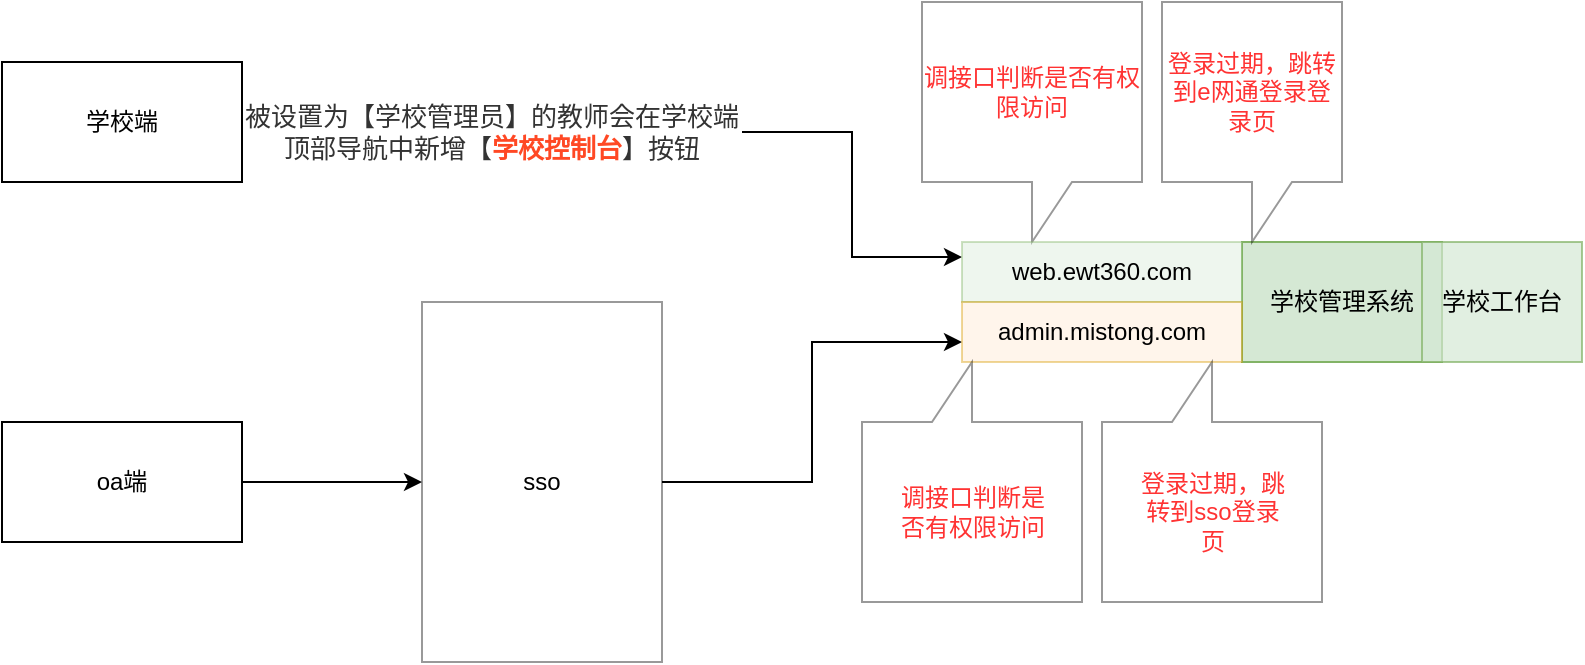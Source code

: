 <mxfile version="15.7.3" type="github">
  <diagram id="dv2QtuWtAXCM198p0LFP" name="Page-1">
    <mxGraphModel dx="1038" dy="579" grid="1" gridSize="10" guides="1" tooltips="1" connect="1" arrows="1" fold="1" page="1" pageScale="1" pageWidth="827" pageHeight="1169" math="0" shadow="0">
      <root>
        <mxCell id="0" />
        <mxCell id="1" parent="0" />
        <mxCell id="evyOM6vPQMrZivS5_X6k-1" value="学校端" style="rounded=0;whiteSpace=wrap;html=1;" parent="1" vertex="1">
          <mxGeometry x="20" y="150" width="120" height="60" as="geometry" />
        </mxCell>
        <mxCell id="zaQ5jrOaa6_SoWPFSIVf-4" style="edgeStyle=orthogonalEdgeStyle;rounded=0;orthogonalLoop=1;jettySize=auto;html=1;entryX=0;entryY=0.5;entryDx=0;entryDy=0;" edge="1" parent="1" source="evyOM6vPQMrZivS5_X6k-2" target="evyOM6vPQMrZivS5_X6k-21">
          <mxGeometry relative="1" as="geometry" />
        </mxCell>
        <mxCell id="evyOM6vPQMrZivS5_X6k-2" value="oa端" style="rounded=0;whiteSpace=wrap;html=1;" parent="1" vertex="1">
          <mxGeometry x="20" y="330" width="120" height="60" as="geometry" />
        </mxCell>
        <mxCell id="evyOM6vPQMrZivS5_X6k-11" style="edgeStyle=orthogonalEdgeStyle;rounded=0;orthogonalLoop=1;jettySize=auto;html=1;entryX=0;entryY=0.25;entryDx=0;entryDy=0;" parent="1" source="evyOM6vPQMrZivS5_X6k-6" target="evyOM6vPQMrZivS5_X6k-29" edge="1">
          <mxGeometry relative="1" as="geometry">
            <mxPoint x="414" y="185" as="targetPoint" />
          </mxGeometry>
        </mxCell>
        <mxCell id="evyOM6vPQMrZivS5_X6k-6" value="&lt;span style=&quot;font-size: 13px ; text-align: left&quot;&gt;&lt;font color=&quot;#333333&quot;&gt;被设置为【学校管理员】的教师会在学校端顶部导航中新增【&lt;/font&gt;&lt;b&gt;&lt;font color=&quot;#ff4824&quot;&gt;学校控制台&lt;/font&gt;&lt;/b&gt;&lt;font color=&quot;#333333&quot;&gt;】按钮&lt;/font&gt;&lt;/span&gt;" style="text;html=1;strokeColor=none;fillColor=none;align=center;verticalAlign=middle;whiteSpace=wrap;rounded=0;" parent="1" vertex="1">
          <mxGeometry x="140" y="180" width="250" height="10" as="geometry" />
        </mxCell>
        <mxCell id="evyOM6vPQMrZivS5_X6k-4" value="学校管理系统" style="rounded=0;whiteSpace=wrap;html=1;fillColor=#d5e8d4;strokeColor=#82b366;" parent="1" vertex="1">
          <mxGeometry x="640" y="240" width="100" height="60" as="geometry" />
        </mxCell>
        <mxCell id="evyOM6vPQMrZivS5_X6k-15" value="&lt;span style=&quot;color: rgb(255 , 51 , 51)&quot;&gt;调接口判断是否有权限访问&lt;/span&gt;" style="shape=callout;whiteSpace=wrap;html=1;perimeter=calloutPerimeter;opacity=40;" parent="1" vertex="1">
          <mxGeometry x="480" y="120" width="110" height="120" as="geometry" />
        </mxCell>
        <mxCell id="evyOM6vPQMrZivS5_X6k-23" style="edgeStyle=orthogonalEdgeStyle;rounded=0;orthogonalLoop=1;jettySize=auto;html=1;entryX=0;entryY=0.667;entryDx=0;entryDy=0;entryPerimeter=0;" parent="1" source="evyOM6vPQMrZivS5_X6k-21" target="evyOM6vPQMrZivS5_X6k-30" edge="1">
          <mxGeometry relative="1" as="geometry">
            <mxPoint x="414" y="360" as="targetPoint" />
          </mxGeometry>
        </mxCell>
        <mxCell id="evyOM6vPQMrZivS5_X6k-21" value="sso" style="rounded=0;whiteSpace=wrap;html=1;opacity=40;" parent="1" vertex="1">
          <mxGeometry x="230" y="270" width="120" height="180" as="geometry" />
        </mxCell>
        <mxCell id="evyOM6vPQMrZivS5_X6k-29" value="web.ewt360.com" style="rounded=0;whiteSpace=wrap;html=1;opacity=40;fillColor=#d5e8d4;strokeColor=#82b366;" parent="1" vertex="1">
          <mxGeometry x="500" y="240" width="140" height="30" as="geometry" />
        </mxCell>
        <mxCell id="evyOM6vPQMrZivS5_X6k-30" value="admin.mistong.com" style="rounded=0;whiteSpace=wrap;html=1;opacity=40;fillColor=#ffe6cc;strokeColor=#d79b00;" parent="1" vertex="1">
          <mxGeometry x="500" y="270" width="140" height="30" as="geometry" />
        </mxCell>
        <mxCell id="evyOM6vPQMrZivS5_X6k-31" value="学校工作台" style="rounded=0;whiteSpace=wrap;html=1;fillColor=#d5e8d4;strokeColor=#82b366;opacity=70;" parent="1" vertex="1">
          <mxGeometry x="730" y="240" width="80" height="60" as="geometry" />
        </mxCell>
        <mxCell id="zaQ5jrOaa6_SoWPFSIVf-5" value="&lt;font color=&quot;#ff3333&quot;&gt;登录过期，跳转到e网通登录登录页&lt;/font&gt;" style="shape=callout;whiteSpace=wrap;html=1;perimeter=calloutPerimeter;opacity=40;" vertex="1" parent="1">
          <mxGeometry x="600" y="120" width="90" height="120" as="geometry" />
        </mxCell>
        <mxCell id="zaQ5jrOaa6_SoWPFSIVf-6" value="" style="shape=callout;whiteSpace=wrap;html=1;perimeter=calloutPerimeter;opacity=40;rotation=-180;" vertex="1" parent="1">
          <mxGeometry x="570" y="300" width="110" height="120" as="geometry" />
        </mxCell>
        <mxCell id="zaQ5jrOaa6_SoWPFSIVf-8" value="登录过期，跳转到sso登录页" style="text;html=1;align=center;verticalAlign=middle;whiteSpace=wrap;rounded=0;fontColor=#FF3333;" vertex="1" parent="1">
          <mxGeometry x="587.5" y="350" width="75" height="50" as="geometry" />
        </mxCell>
        <mxCell id="zaQ5jrOaa6_SoWPFSIVf-10" value="" style="shape=callout;whiteSpace=wrap;html=1;perimeter=calloutPerimeter;opacity=40;rotation=-180;" vertex="1" parent="1">
          <mxGeometry x="450" y="300" width="110" height="120" as="geometry" />
        </mxCell>
        <mxCell id="zaQ5jrOaa6_SoWPFSIVf-11" value="调接口判断是否有权限访问" style="text;html=1;align=center;verticalAlign=middle;whiteSpace=wrap;rounded=0;fontColor=#FF3333;" vertex="1" parent="1">
          <mxGeometry x="467.5" y="350" width="75" height="50" as="geometry" />
        </mxCell>
      </root>
    </mxGraphModel>
  </diagram>
</mxfile>
